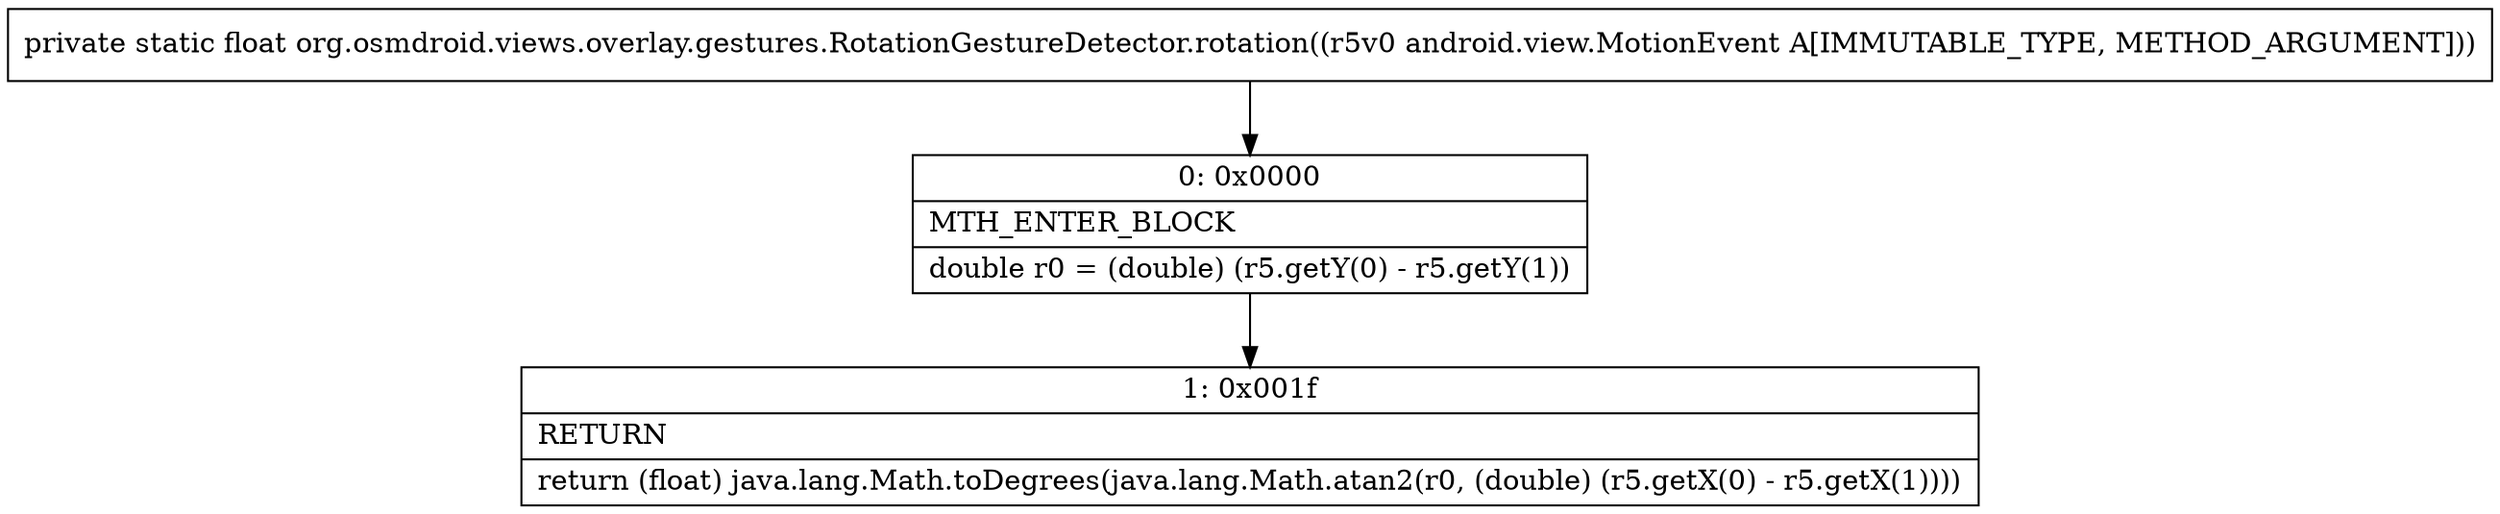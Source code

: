 digraph "CFG fororg.osmdroid.views.overlay.gestures.RotationGestureDetector.rotation(Landroid\/view\/MotionEvent;)F" {
Node_0 [shape=record,label="{0\:\ 0x0000|MTH_ENTER_BLOCK\l|double r0 = (double) (r5.getY(0) \- r5.getY(1))\l}"];
Node_1 [shape=record,label="{1\:\ 0x001f|RETURN\l|return (float) java.lang.Math.toDegrees(java.lang.Math.atan2(r0, (double) (r5.getX(0) \- r5.getX(1))))\l}"];
MethodNode[shape=record,label="{private static float org.osmdroid.views.overlay.gestures.RotationGestureDetector.rotation((r5v0 android.view.MotionEvent A[IMMUTABLE_TYPE, METHOD_ARGUMENT])) }"];
MethodNode -> Node_0;
Node_0 -> Node_1;
}

